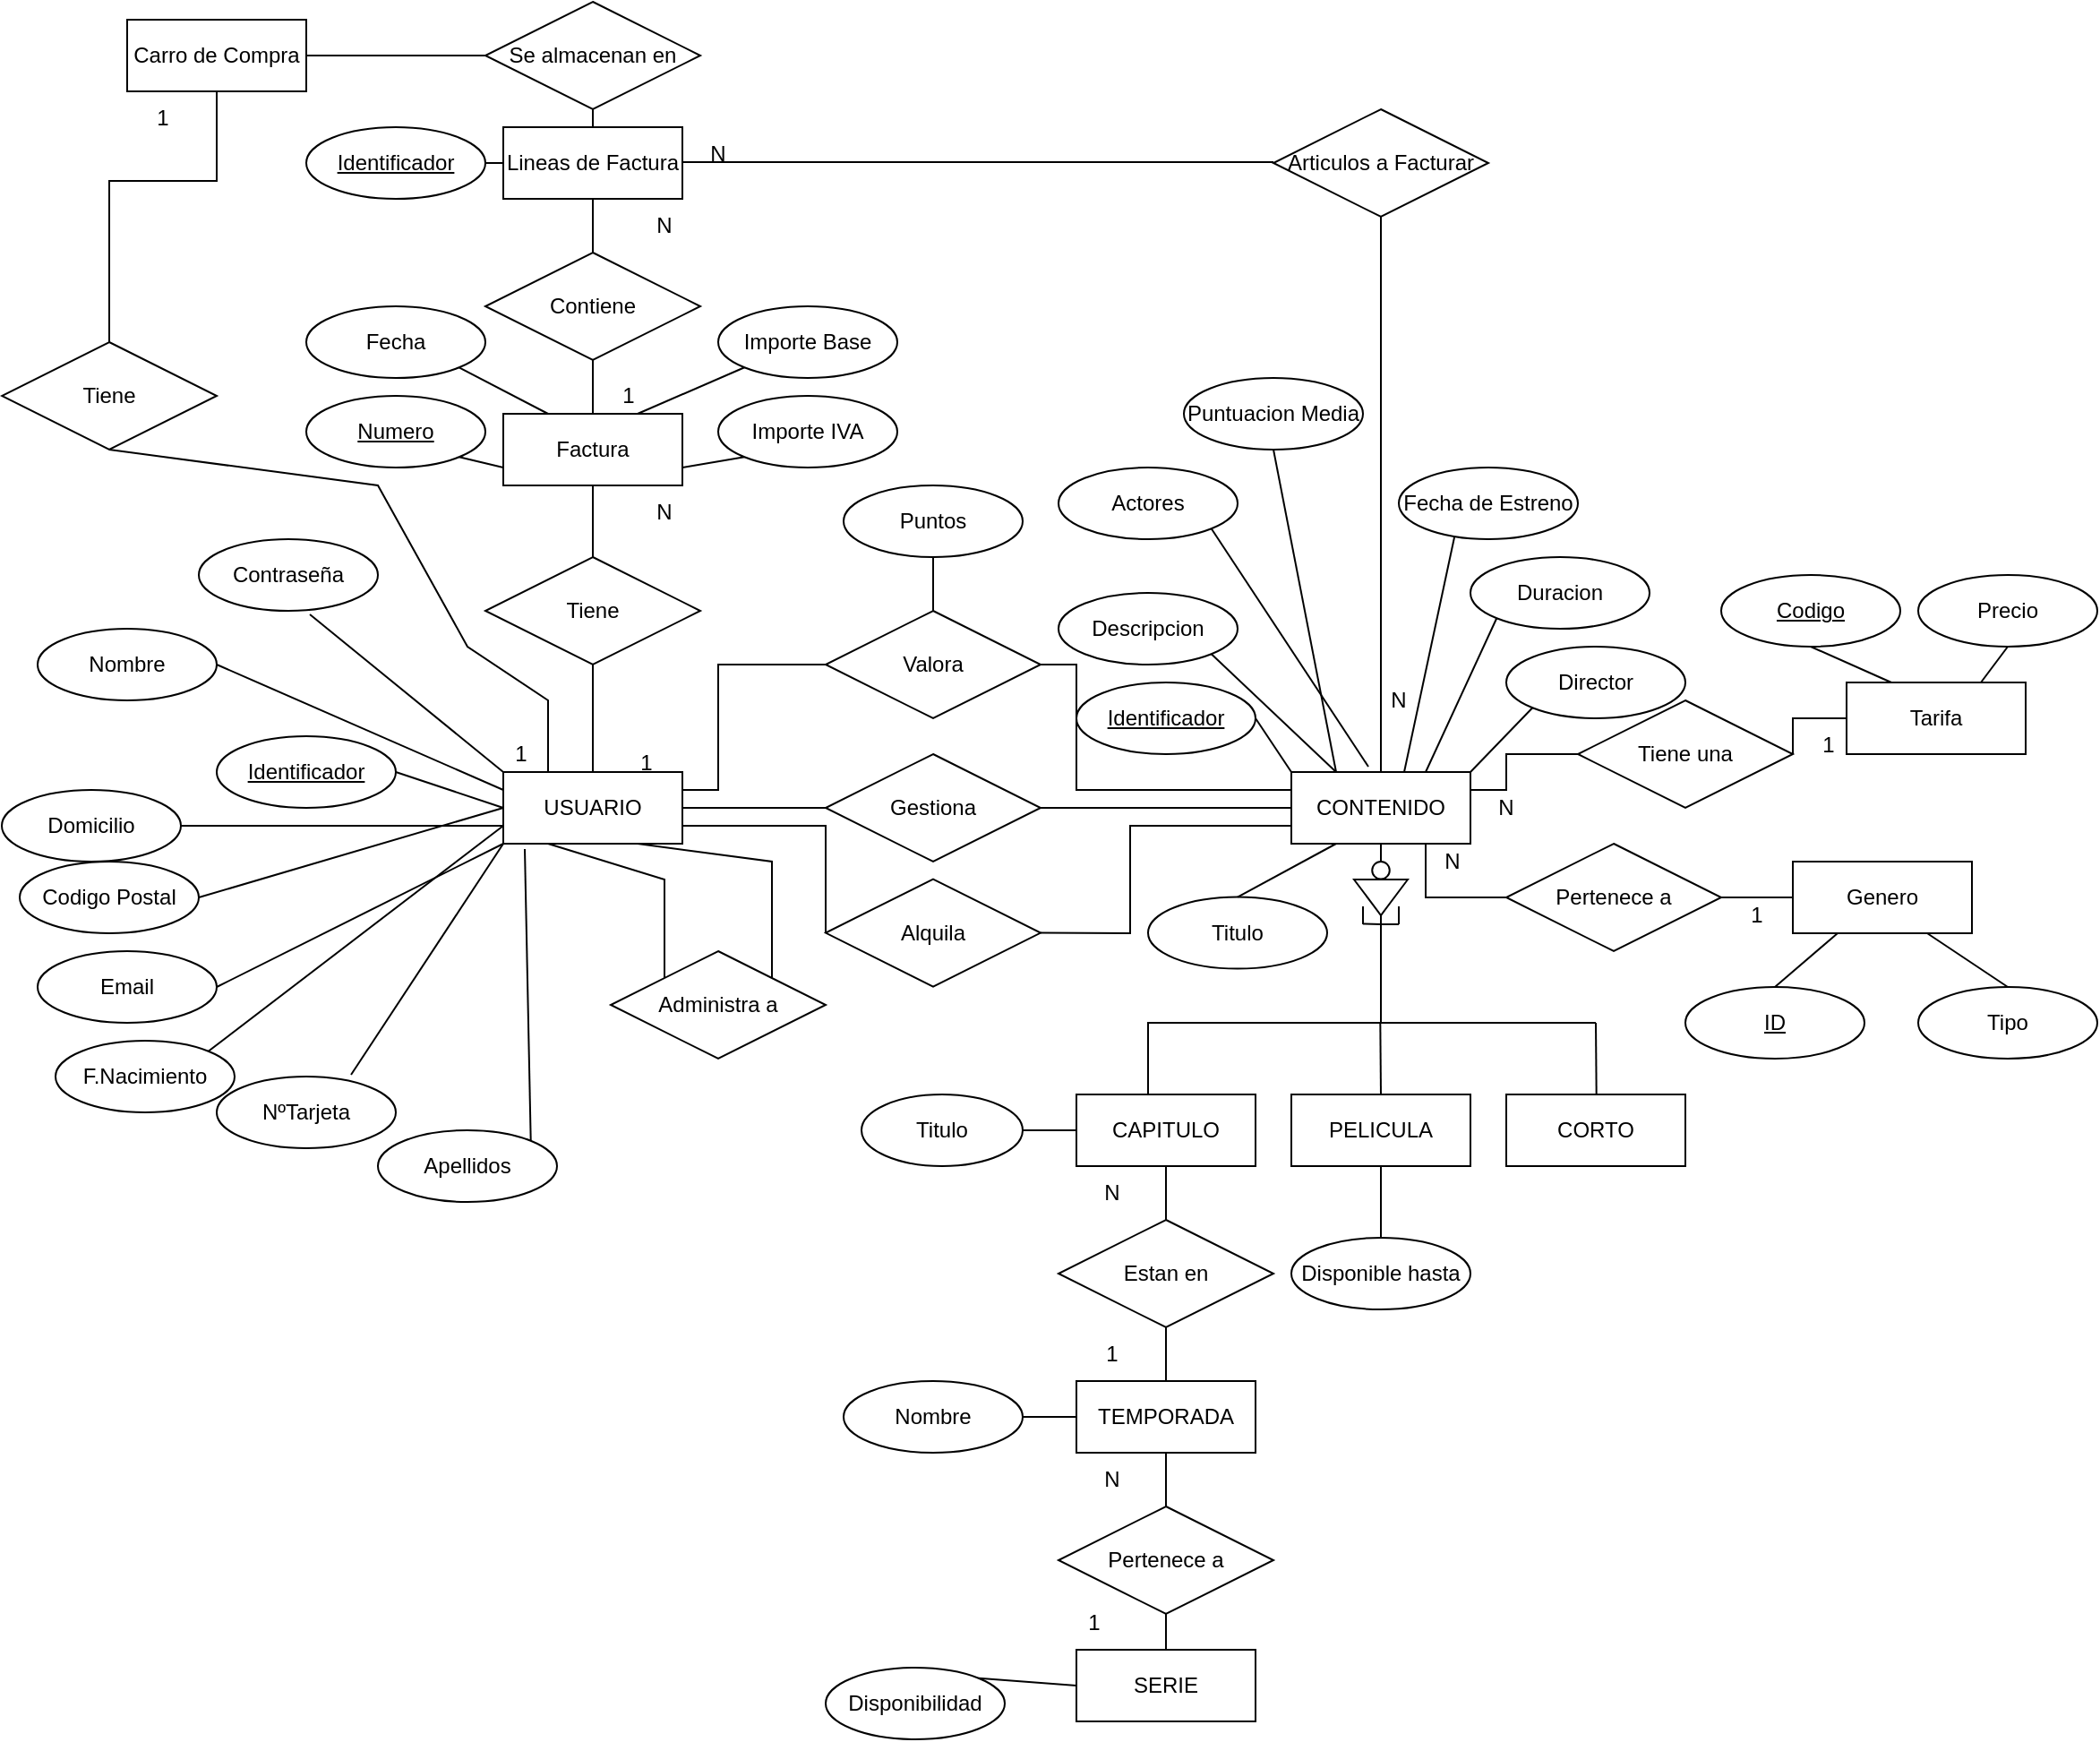 <mxfile version="24.4.0" type="github">
  <diagram name="Página-1" id="mkqZ174D0ROey95kUa9w">
    <mxGraphModel dx="1687" dy="920" grid="1" gridSize="10" guides="1" tooltips="1" connect="1" arrows="1" fold="1" page="1" pageScale="1" pageWidth="1200" pageHeight="1600" math="0" shadow="0">
      <root>
        <mxCell id="0" />
        <mxCell id="1" parent="0" />
        <mxCell id="RJ1rTUiSph7neFS-0lsj-8" value="USUARIO" style="whiteSpace=wrap;html=1;align=center;" parent="1" vertex="1">
          <mxGeometry x="300" y="500" width="100" height="40" as="geometry" />
        </mxCell>
        <mxCell id="RJ1rTUiSph7neFS-0lsj-14" value="" style="endArrow=none;html=1;rounded=0;exitX=1;exitY=0.5;exitDx=0;exitDy=0;entryX=0;entryY=0.5;entryDx=0;entryDy=0;" parent="1" source="RJ1rTUiSph7neFS-0lsj-8" target="RJ1rTUiSph7neFS-0lsj-43" edge="1">
          <mxGeometry width="50" height="50" relative="1" as="geometry">
            <mxPoint x="400" y="605" as="sourcePoint" />
            <mxPoint x="480" y="530" as="targetPoint" />
          </mxGeometry>
        </mxCell>
        <mxCell id="RJ1rTUiSph7neFS-0lsj-20" value="Alquila" style="shape=rhombus;perimeter=rhombusPerimeter;whiteSpace=wrap;html=1;align=center;" parent="1" vertex="1">
          <mxGeometry x="480" y="559.76" width="120" height="60" as="geometry" />
        </mxCell>
        <mxCell id="RJ1rTUiSph7neFS-0lsj-21" value="Valora" style="shape=rhombus;perimeter=rhombusPerimeter;whiteSpace=wrap;html=1;align=center;" parent="1" vertex="1">
          <mxGeometry x="480" y="410" width="120" height="60" as="geometry" />
        </mxCell>
        <mxCell id="RJ1rTUiSph7neFS-0lsj-22" value="CONTENIDO" style="whiteSpace=wrap;html=1;align=center;" parent="1" vertex="1">
          <mxGeometry x="740" y="500" width="100" height="40" as="geometry" />
        </mxCell>
        <mxCell id="RJ1rTUiSph7neFS-0lsj-23" value="" style="triangle;whiteSpace=wrap;html=1;rotation=90;" parent="1" vertex="1">
          <mxGeometry x="780" y="555" width="20" height="30" as="geometry" />
        </mxCell>
        <mxCell id="RJ1rTUiSph7neFS-0lsj-24" value="" style="ellipse;whiteSpace=wrap;html=1;aspect=fixed;" parent="1" vertex="1">
          <mxGeometry x="785.12" y="550" width="9.76" height="9.76" as="geometry" />
        </mxCell>
        <mxCell id="RJ1rTUiSph7neFS-0lsj-25" value="" style="endArrow=none;html=1;rounded=0;" parent="1" edge="1">
          <mxGeometry width="50" height="50" relative="1" as="geometry">
            <mxPoint x="800" y="585" as="sourcePoint" />
            <mxPoint x="800" y="575" as="targetPoint" />
          </mxGeometry>
        </mxCell>
        <mxCell id="RJ1rTUiSph7neFS-0lsj-26" value="" style="endArrow=none;html=1;rounded=0;" parent="1" edge="1">
          <mxGeometry width="50" height="50" relative="1" as="geometry">
            <mxPoint x="780" y="584.76" as="sourcePoint" />
            <mxPoint x="800" y="584.76" as="targetPoint" />
            <Array as="points">
              <mxPoint x="790" y="585" />
              <mxPoint x="800" y="585" />
            </Array>
          </mxGeometry>
        </mxCell>
        <mxCell id="RJ1rTUiSph7neFS-0lsj-27" value="" style="endArrow=none;html=1;rounded=0;" parent="1" edge="1">
          <mxGeometry width="50" height="50" relative="1" as="geometry">
            <mxPoint x="780" y="575" as="sourcePoint" />
            <mxPoint x="780" y="585" as="targetPoint" />
            <Array as="points">
              <mxPoint x="780" y="585" />
            </Array>
          </mxGeometry>
        </mxCell>
        <mxCell id="RJ1rTUiSph7neFS-0lsj-29" value="" style="endArrow=none;html=1;rounded=0;exitX=0.5;exitY=1;exitDx=0;exitDy=0;" parent="1" source="RJ1rTUiSph7neFS-0lsj-22" edge="1">
          <mxGeometry relative="1" as="geometry">
            <mxPoint x="789.66" y="540" as="sourcePoint" />
            <mxPoint x="790" y="550" as="targetPoint" />
          </mxGeometry>
        </mxCell>
        <mxCell id="RJ1rTUiSph7neFS-0lsj-30" value="" style="endArrow=none;html=1;rounded=0;exitX=1;exitY=0.5;exitDx=0;exitDy=0;" parent="1" source="RJ1rTUiSph7neFS-0lsj-23" edge="1">
          <mxGeometry relative="1" as="geometry">
            <mxPoint x="810" y="630" as="sourcePoint" />
            <mxPoint x="790" y="640" as="targetPoint" />
          </mxGeometry>
        </mxCell>
        <mxCell id="RJ1rTUiSph7neFS-0lsj-33" value="" style="endArrow=none;html=1;rounded=0;" parent="1" edge="1">
          <mxGeometry relative="1" as="geometry">
            <mxPoint x="789.66" y="640" as="sourcePoint" />
            <mxPoint x="790" y="680" as="targetPoint" />
          </mxGeometry>
        </mxCell>
        <mxCell id="RJ1rTUiSph7neFS-0lsj-34" value="" style="endArrow=none;html=1;rounded=0;" parent="1" edge="1">
          <mxGeometry relative="1" as="geometry">
            <mxPoint x="910" y="640" as="sourcePoint" />
            <mxPoint x="910.34" y="680" as="targetPoint" />
          </mxGeometry>
        </mxCell>
        <mxCell id="RJ1rTUiSph7neFS-0lsj-35" value="SERIE" style="whiteSpace=wrap;html=1;align=center;" parent="1" vertex="1">
          <mxGeometry x="620" y="990" width="100" height="40" as="geometry" />
        </mxCell>
        <mxCell id="RJ1rTUiSph7neFS-0lsj-36" value="PELICULA" style="whiteSpace=wrap;html=1;align=center;" parent="1" vertex="1">
          <mxGeometry x="740" y="680" width="100" height="40" as="geometry" />
        </mxCell>
        <mxCell id="RJ1rTUiSph7neFS-0lsj-37" value="CORTO" style="whiteSpace=wrap;html=1;align=center;" parent="1" vertex="1">
          <mxGeometry x="860" y="680" width="100" height="40" as="geometry" />
        </mxCell>
        <mxCell id="RJ1rTUiSph7neFS-0lsj-38" value="Estan en" style="shape=rhombus;perimeter=rhombusPerimeter;whiteSpace=wrap;html=1;align=center;" parent="1" vertex="1">
          <mxGeometry x="610" y="750" width="120" height="60" as="geometry" />
        </mxCell>
        <mxCell id="RJ1rTUiSph7neFS-0lsj-39" value="TEMPORADA" style="whiteSpace=wrap;html=1;align=center;" parent="1" vertex="1">
          <mxGeometry x="620" y="840" width="100" height="40" as="geometry" />
        </mxCell>
        <mxCell id="RJ1rTUiSph7neFS-0lsj-40" value="Pertenece a" style="shape=rhombus;perimeter=rhombusPerimeter;whiteSpace=wrap;html=1;align=center;" parent="1" vertex="1">
          <mxGeometry x="610" y="910" width="120" height="60" as="geometry" />
        </mxCell>
        <mxCell id="RJ1rTUiSph7neFS-0lsj-41" value="CAPITULO" style="whiteSpace=wrap;html=1;align=center;" parent="1" vertex="1">
          <mxGeometry x="620" y="680" width="100" height="40" as="geometry" />
        </mxCell>
        <mxCell id="RJ1rTUiSph7neFS-0lsj-43" value="Gestiona" style="shape=rhombus;perimeter=rhombusPerimeter;whiteSpace=wrap;html=1;align=center;" parent="1" vertex="1">
          <mxGeometry x="480" y="490" width="120" height="60" as="geometry" />
        </mxCell>
        <mxCell id="RJ1rTUiSph7neFS-0lsj-44" value="" style="endArrow=none;html=1;rounded=0;entryX=0;entryY=0.5;entryDx=0;entryDy=0;exitX=1;exitY=0.75;exitDx=0;exitDy=0;" parent="1" target="RJ1rTUiSph7neFS-0lsj-20" edge="1" source="RJ1rTUiSph7neFS-0lsj-8">
          <mxGeometry relative="1" as="geometry">
            <mxPoint x="620" y="450" as="sourcePoint" />
            <mxPoint x="780" y="450" as="targetPoint" />
            <Array as="points">
              <mxPoint x="420" y="530" />
              <mxPoint x="480" y="530" />
            </Array>
          </mxGeometry>
        </mxCell>
        <mxCell id="RJ1rTUiSph7neFS-0lsj-50" value="" style="endArrow=none;html=1;rounded=0;exitX=1;exitY=0.25;exitDx=0;exitDy=0;entryX=0;entryY=0.5;entryDx=0;entryDy=0;" parent="1" source="RJ1rTUiSph7neFS-0lsj-8" edge="1" target="RJ1rTUiSph7neFS-0lsj-21">
          <mxGeometry relative="1" as="geometry">
            <mxPoint x="450" y="492.5" as="sourcePoint" />
            <mxPoint x="450" y="332.5" as="targetPoint" />
            <Array as="points">
              <mxPoint x="420" y="510" />
              <mxPoint x="420" y="440" />
            </Array>
          </mxGeometry>
        </mxCell>
        <mxCell id="RJ1rTUiSph7neFS-0lsj-66" value="Tiene una" style="shape=rhombus;perimeter=rhombusPerimeter;whiteSpace=wrap;html=1;align=center;" parent="1" vertex="1">
          <mxGeometry x="900" y="460" width="120" height="60" as="geometry" />
        </mxCell>
        <mxCell id="RJ1rTUiSph7neFS-0lsj-67" value="Pertenece a " style="shape=rhombus;perimeter=rhombusPerimeter;whiteSpace=wrap;html=1;align=center;" parent="1" vertex="1">
          <mxGeometry x="860" y="540" width="120" height="60" as="geometry" />
        </mxCell>
        <mxCell id="RJ1rTUiSph7neFS-0lsj-68" value="Tarifa" style="whiteSpace=wrap;html=1;align=center;" parent="1" vertex="1">
          <mxGeometry x="1050" y="450" width="100" height="40" as="geometry" />
        </mxCell>
        <mxCell id="RJ1rTUiSph7neFS-0lsj-69" value="Genero" style="whiteSpace=wrap;html=1;align=center;" parent="1" vertex="1">
          <mxGeometry x="1020" y="550" width="100" height="40" as="geometry" />
        </mxCell>
        <mxCell id="RJ1rTUiSph7neFS-0lsj-72" value="" style="endArrow=none;html=1;rounded=0;exitX=0.75;exitY=1;exitDx=0;exitDy=0;" parent="1" source="RJ1rTUiSph7neFS-0lsj-22" edge="1">
          <mxGeometry relative="1" as="geometry">
            <mxPoint x="700" y="570" as="sourcePoint" />
            <mxPoint x="860" y="570" as="targetPoint" />
            <Array as="points">
              <mxPoint x="815" y="570" />
            </Array>
          </mxGeometry>
        </mxCell>
        <mxCell id="RJ1rTUiSph7neFS-0lsj-74" value="" style="endArrow=none;html=1;rounded=0;exitX=1;exitY=0.25;exitDx=0;exitDy=0;entryX=0;entryY=0.5;entryDx=0;entryDy=0;" parent="1" source="RJ1rTUiSph7neFS-0lsj-22" edge="1" target="RJ1rTUiSph7neFS-0lsj-66">
          <mxGeometry relative="1" as="geometry">
            <mxPoint x="700" y="470" as="sourcePoint" />
            <mxPoint x="860" y="470" as="targetPoint" />
            <Array as="points">
              <mxPoint x="860" y="510" />
              <mxPoint x="860" y="490" />
            </Array>
          </mxGeometry>
        </mxCell>
        <mxCell id="RJ1rTUiSph7neFS-0lsj-75" value="" style="endArrow=none;html=1;rounded=0;entryX=0;entryY=0.5;entryDx=0;entryDy=0;exitX=1;exitY=0.5;exitDx=0;exitDy=0;" parent="1" edge="1" target="RJ1rTUiSph7neFS-0lsj-68" source="RJ1rTUiSph7neFS-0lsj-66">
          <mxGeometry relative="1" as="geometry">
            <mxPoint x="980" y="470" as="sourcePoint" />
            <mxPoint x="1020" y="470" as="targetPoint" />
            <Array as="points">
              <mxPoint x="1020" y="470" />
            </Array>
          </mxGeometry>
        </mxCell>
        <mxCell id="RJ1rTUiSph7neFS-0lsj-76" value="" style="endArrow=none;html=1;rounded=0;" parent="1" edge="1">
          <mxGeometry relative="1" as="geometry">
            <mxPoint x="980" y="570" as="sourcePoint" />
            <mxPoint x="1020" y="570" as="targetPoint" />
          </mxGeometry>
        </mxCell>
        <mxCell id="RJ1rTUiSph7neFS-0lsj-77" value="Tiene" style="shape=rhombus;perimeter=rhombusPerimeter;whiteSpace=wrap;html=1;align=center;" parent="1" vertex="1">
          <mxGeometry x="290" y="380" width="120" height="60" as="geometry" />
        </mxCell>
        <mxCell id="RJ1rTUiSph7neFS-0lsj-78" value="Carro de Compra" style="whiteSpace=wrap;html=1;align=center;" parent="1" vertex="1">
          <mxGeometry x="90" y="80" width="100" height="40" as="geometry" />
        </mxCell>
        <mxCell id="Cc-G76g3C1j7heIn7z3_-1" value="" style="endArrow=none;html=1;rounded=0;entryX=0;entryY=0.75;entryDx=0;entryDy=0;exitX=1;exitY=0.5;exitDx=0;exitDy=0;" edge="1" parent="1" source="RJ1rTUiSph7neFS-0lsj-20" target="RJ1rTUiSph7neFS-0lsj-22">
          <mxGeometry width="50" height="50" relative="1" as="geometry">
            <mxPoint x="670" y="570" as="sourcePoint" />
            <mxPoint x="720" y="520" as="targetPoint" />
            <Array as="points">
              <mxPoint x="650" y="590" />
              <mxPoint x="650" y="530" />
              <mxPoint x="710" y="530" />
            </Array>
          </mxGeometry>
        </mxCell>
        <mxCell id="Cc-G76g3C1j7heIn7z3_-2" value="" style="endArrow=none;html=1;rounded=0;exitX=1;exitY=0.5;exitDx=0;exitDy=0;entryX=0;entryY=0.5;entryDx=0;entryDy=0;" edge="1" parent="1" source="RJ1rTUiSph7neFS-0lsj-43" target="RJ1rTUiSph7neFS-0lsj-22">
          <mxGeometry width="50" height="50" relative="1" as="geometry">
            <mxPoint x="640" y="550" as="sourcePoint" />
            <mxPoint x="690" y="500" as="targetPoint" />
          </mxGeometry>
        </mxCell>
        <mxCell id="Cc-G76g3C1j7heIn7z3_-3" value="" style="endArrow=none;html=1;rounded=0;exitX=1;exitY=0.5;exitDx=0;exitDy=0;entryX=0;entryY=0.25;entryDx=0;entryDy=0;" edge="1" parent="1" source="RJ1rTUiSph7neFS-0lsj-21" target="RJ1rTUiSph7neFS-0lsj-22">
          <mxGeometry width="50" height="50" relative="1" as="geometry">
            <mxPoint x="690" y="470" as="sourcePoint" />
            <mxPoint x="740" y="420" as="targetPoint" />
            <Array as="points">
              <mxPoint x="620" y="440" />
              <mxPoint x="620" y="510" />
              <mxPoint x="710" y="510" />
            </Array>
          </mxGeometry>
        </mxCell>
        <mxCell id="Cc-G76g3C1j7heIn7z3_-8" value="" style="endArrow=none;html=1;rounded=0;entryX=0.5;entryY=1;entryDx=0;entryDy=0;exitX=0.5;exitY=0;exitDx=0;exitDy=0;" edge="1" parent="1" source="RJ1rTUiSph7neFS-0lsj-8" target="RJ1rTUiSph7neFS-0lsj-77">
          <mxGeometry width="50" height="50" relative="1" as="geometry">
            <mxPoint x="200" y="520" as="sourcePoint" />
            <mxPoint x="250" y="470" as="targetPoint" />
          </mxGeometry>
        </mxCell>
        <mxCell id="Cc-G76g3C1j7heIn7z3_-9" value="Administra a" style="shape=rhombus;perimeter=rhombusPerimeter;whiteSpace=wrap;html=1;align=center;" vertex="1" parent="1">
          <mxGeometry x="360" y="600" width="120" height="60" as="geometry" />
        </mxCell>
        <mxCell id="Cc-G76g3C1j7heIn7z3_-12" value="Puntos" style="ellipse;whiteSpace=wrap;html=1;align=center;" vertex="1" parent="1">
          <mxGeometry x="490" y="340" width="100" height="40" as="geometry" />
        </mxCell>
        <mxCell id="Cc-G76g3C1j7heIn7z3_-13" value="" style="endArrow=none;html=1;rounded=0;exitX=0.5;exitY=0;exitDx=0;exitDy=0;entryX=0.5;entryY=1;entryDx=0;entryDy=0;" edge="1" parent="1" source="RJ1rTUiSph7neFS-0lsj-21" target="Cc-G76g3C1j7heIn7z3_-12">
          <mxGeometry relative="1" as="geometry">
            <mxPoint x="640" y="370" as="sourcePoint" />
            <mxPoint x="800" y="370" as="targetPoint" />
          </mxGeometry>
        </mxCell>
        <mxCell id="Cc-G76g3C1j7heIn7z3_-14" value="Se almacenan en" style="shape=rhombus;perimeter=rhombusPerimeter;whiteSpace=wrap;html=1;align=center;" vertex="1" parent="1">
          <mxGeometry x="290" y="70" width="120" height="60" as="geometry" />
        </mxCell>
        <mxCell id="Cc-G76g3C1j7heIn7z3_-15" value="Lineas de Factura" style="whiteSpace=wrap;html=1;align=center;" vertex="1" parent="1">
          <mxGeometry x="300" y="140" width="100" height="40" as="geometry" />
        </mxCell>
        <mxCell id="Cc-G76g3C1j7heIn7z3_-16" value="Contiene" style="shape=rhombus;perimeter=rhombusPerimeter;whiteSpace=wrap;html=1;align=center;" vertex="1" parent="1">
          <mxGeometry x="290" y="210" width="120" height="60" as="geometry" />
        </mxCell>
        <mxCell id="Cc-G76g3C1j7heIn7z3_-17" value="Factura" style="whiteSpace=wrap;html=1;align=center;" vertex="1" parent="1">
          <mxGeometry x="300" y="300" width="100" height="40" as="geometry" />
        </mxCell>
        <mxCell id="Cc-G76g3C1j7heIn7z3_-22" value="" style="endArrow=none;html=1;rounded=0;entryX=0.5;entryY=0;entryDx=0;entryDy=0;exitX=0.5;exitY=1;exitDx=0;exitDy=0;" edge="1" parent="1" source="Cc-G76g3C1j7heIn7z3_-17" target="RJ1rTUiSph7neFS-0lsj-77">
          <mxGeometry relative="1" as="geometry">
            <mxPoint x="200" y="180" as="sourcePoint" />
            <mxPoint x="360" y="180" as="targetPoint" />
          </mxGeometry>
        </mxCell>
        <mxCell id="Cc-G76g3C1j7heIn7z3_-23" value="" style="endArrow=none;html=1;rounded=0;entryX=0.5;entryY=0;entryDx=0;entryDy=0;exitX=0.5;exitY=1;exitDx=0;exitDy=0;" edge="1" parent="1" source="Cc-G76g3C1j7heIn7z3_-16" target="Cc-G76g3C1j7heIn7z3_-17">
          <mxGeometry relative="1" as="geometry">
            <mxPoint x="270" y="200" as="sourcePoint" />
            <mxPoint x="300" y="230" as="targetPoint" />
          </mxGeometry>
        </mxCell>
        <mxCell id="Cc-G76g3C1j7heIn7z3_-24" value="" style="endArrow=none;html=1;rounded=0;exitX=0.5;exitY=1;exitDx=0;exitDy=0;entryX=0.5;entryY=0;entryDx=0;entryDy=0;" edge="1" parent="1" source="Cc-G76g3C1j7heIn7z3_-15" target="Cc-G76g3C1j7heIn7z3_-16">
          <mxGeometry relative="1" as="geometry">
            <mxPoint x="200" y="220" as="sourcePoint" />
            <mxPoint x="360" y="220" as="targetPoint" />
          </mxGeometry>
        </mxCell>
        <mxCell id="Cc-G76g3C1j7heIn7z3_-25" value="" style="endArrow=none;html=1;rounded=0;exitX=0.5;exitY=1;exitDx=0;exitDy=0;entryX=0.5;entryY=0;entryDx=0;entryDy=0;" edge="1" parent="1" source="Cc-G76g3C1j7heIn7z3_-14" target="Cc-G76g3C1j7heIn7z3_-15">
          <mxGeometry relative="1" as="geometry">
            <mxPoint x="230" y="210" as="sourcePoint" />
            <mxPoint x="390" y="210" as="targetPoint" />
          </mxGeometry>
        </mxCell>
        <mxCell id="Cc-G76g3C1j7heIn7z3_-26" value="" style="endArrow=none;html=1;rounded=0;exitX=1;exitY=0.5;exitDx=0;exitDy=0;entryX=0;entryY=0.5;entryDx=0;entryDy=0;" edge="1" parent="1" source="RJ1rTUiSph7neFS-0lsj-78" target="Cc-G76g3C1j7heIn7z3_-14">
          <mxGeometry relative="1" as="geometry">
            <mxPoint x="280" y="130" as="sourcePoint" />
            <mxPoint x="440" y="130" as="targetPoint" />
          </mxGeometry>
        </mxCell>
        <mxCell id="Cc-G76g3C1j7heIn7z3_-27" value="Articulos a Facturar" style="shape=rhombus;perimeter=rhombusPerimeter;whiteSpace=wrap;html=1;align=center;" vertex="1" parent="1">
          <mxGeometry x="730" y="130" width="120" height="60" as="geometry" />
        </mxCell>
        <mxCell id="Cc-G76g3C1j7heIn7z3_-28" value="" style="endArrow=none;html=1;rounded=0;exitX=1;exitY=0.5;exitDx=0;exitDy=0;entryX=0;entryY=0.5;entryDx=0;entryDy=0;" edge="1" parent="1">
          <mxGeometry relative="1" as="geometry">
            <mxPoint x="400" y="159.5" as="sourcePoint" />
            <mxPoint x="730" y="159.5" as="targetPoint" />
          </mxGeometry>
        </mxCell>
        <mxCell id="Cc-G76g3C1j7heIn7z3_-29" value="" style="endArrow=none;html=1;rounded=0;exitX=0.5;exitY=1;exitDx=0;exitDy=0;entryX=0.5;entryY=0;entryDx=0;entryDy=0;" edge="1" parent="1" source="Cc-G76g3C1j7heIn7z3_-27" target="RJ1rTUiSph7neFS-0lsj-22">
          <mxGeometry relative="1" as="geometry">
            <mxPoint x="920" y="350" as="sourcePoint" />
            <mxPoint x="1080" y="350" as="targetPoint" />
          </mxGeometry>
        </mxCell>
        <mxCell id="Cc-G76g3C1j7heIn7z3_-30" value="" style="endArrow=none;html=1;rounded=0;entryX=0.25;entryY=0;entryDx=0;entryDy=0;exitX=0.5;exitY=1;exitDx=0;exitDy=0;" edge="1" parent="1" source="Cc-G76g3C1j7heIn7z3_-31" target="RJ1rTUiSph7neFS-0lsj-8">
          <mxGeometry relative="1" as="geometry">
            <mxPoint x="160" y="400" as="sourcePoint" />
            <mxPoint x="310" y="460" as="targetPoint" />
            <Array as="points">
              <mxPoint x="230" y="340" />
              <mxPoint x="280" y="430" />
              <mxPoint x="325" y="460" />
            </Array>
          </mxGeometry>
        </mxCell>
        <mxCell id="Cc-G76g3C1j7heIn7z3_-31" value="Tiene" style="shape=rhombus;perimeter=rhombusPerimeter;whiteSpace=wrap;html=1;align=center;" vertex="1" parent="1">
          <mxGeometry x="20" y="260" width="120" height="60" as="geometry" />
        </mxCell>
        <mxCell id="Cc-G76g3C1j7heIn7z3_-32" value="" style="endArrow=none;html=1;rounded=0;exitX=0.5;exitY=0;exitDx=0;exitDy=0;entryX=0.5;entryY=1;entryDx=0;entryDy=0;" edge="1" parent="1" source="Cc-G76g3C1j7heIn7z3_-31" target="RJ1rTUiSph7neFS-0lsj-78">
          <mxGeometry relative="1" as="geometry">
            <mxPoint x="100" y="160" as="sourcePoint" />
            <mxPoint x="260" y="160" as="targetPoint" />
            <Array as="points">
              <mxPoint x="80" y="170" />
              <mxPoint x="140" y="170" />
            </Array>
          </mxGeometry>
        </mxCell>
        <mxCell id="Cc-G76g3C1j7heIn7z3_-33" value="Domicilio" style="ellipse;whiteSpace=wrap;html=1;align=center;" vertex="1" parent="1">
          <mxGeometry x="20" y="510" width="100" height="40" as="geometry" />
        </mxCell>
        <mxCell id="Cc-G76g3C1j7heIn7z3_-34" value="Codigo Postal" style="ellipse;whiteSpace=wrap;html=1;align=center;" vertex="1" parent="1">
          <mxGeometry x="30" y="550" width="100" height="40" as="geometry" />
        </mxCell>
        <mxCell id="Cc-G76g3C1j7heIn7z3_-35" value="Contraseña" style="ellipse;whiteSpace=wrap;html=1;align=center;" vertex="1" parent="1">
          <mxGeometry x="130" y="370" width="100" height="40" as="geometry" />
        </mxCell>
        <mxCell id="Cc-G76g3C1j7heIn7z3_-36" value="Nombre" style="ellipse;whiteSpace=wrap;html=1;align=center;" vertex="1" parent="1">
          <mxGeometry x="40" y="420" width="100" height="40" as="geometry" />
        </mxCell>
        <mxCell id="Cc-G76g3C1j7heIn7z3_-37" value="Email" style="ellipse;whiteSpace=wrap;html=1;align=center;" vertex="1" parent="1">
          <mxGeometry x="40" y="600" width="100" height="40" as="geometry" />
        </mxCell>
        <mxCell id="Cc-G76g3C1j7heIn7z3_-38" value="F.Nacimiento" style="ellipse;whiteSpace=wrap;html=1;align=center;" vertex="1" parent="1">
          <mxGeometry x="50" y="650" width="100" height="40" as="geometry" />
        </mxCell>
        <mxCell id="Cc-G76g3C1j7heIn7z3_-39" value="NºTarjeta" style="ellipse;whiteSpace=wrap;html=1;align=center;" vertex="1" parent="1">
          <mxGeometry x="140" y="670" width="100" height="40" as="geometry" />
        </mxCell>
        <mxCell id="Cc-G76g3C1j7heIn7z3_-40" value="Apellidos" style="ellipse;whiteSpace=wrap;html=1;align=center;" vertex="1" parent="1">
          <mxGeometry x="230" y="700" width="100" height="40" as="geometry" />
        </mxCell>
        <mxCell id="Cc-G76g3C1j7heIn7z3_-42" value="" style="endArrow=none;html=1;rounded=0;exitX=0;exitY=0;exitDx=0;exitDy=0;entryX=0.25;entryY=1;entryDx=0;entryDy=0;" edge="1" parent="1" source="Cc-G76g3C1j7heIn7z3_-9" target="RJ1rTUiSph7neFS-0lsj-8">
          <mxGeometry relative="1" as="geometry">
            <mxPoint x="330" y="760" as="sourcePoint" />
            <mxPoint x="490" y="760" as="targetPoint" />
            <Array as="points">
              <mxPoint x="390" y="560" />
            </Array>
          </mxGeometry>
        </mxCell>
        <mxCell id="Cc-G76g3C1j7heIn7z3_-43" value="" style="endArrow=none;html=1;rounded=0;exitX=1;exitY=0;exitDx=0;exitDy=0;" edge="1" parent="1" source="Cc-G76g3C1j7heIn7z3_-9">
          <mxGeometry relative="1" as="geometry">
            <mxPoint x="390" y="760" as="sourcePoint" />
            <mxPoint x="375" y="540" as="targetPoint" />
            <Array as="points">
              <mxPoint x="450" y="570" />
              <mxPoint x="450" y="550" />
            </Array>
          </mxGeometry>
        </mxCell>
        <mxCell id="Cc-G76g3C1j7heIn7z3_-44" value="" style="endArrow=none;html=1;rounded=0;exitX=0.62;exitY=1.05;exitDx=0;exitDy=0;exitPerimeter=0;entryX=0;entryY=0;entryDx=0;entryDy=0;" edge="1" parent="1" source="Cc-G76g3C1j7heIn7z3_-35" target="RJ1rTUiSph7neFS-0lsj-8">
          <mxGeometry relative="1" as="geometry">
            <mxPoint x="160" y="450" as="sourcePoint" />
            <mxPoint x="320" y="450" as="targetPoint" />
          </mxGeometry>
        </mxCell>
        <mxCell id="Cc-G76g3C1j7heIn7z3_-45" value="" style="endArrow=none;html=1;rounded=0;entryX=0;entryY=0.5;entryDx=0;entryDy=0;exitX=1;exitY=0.5;exitDx=0;exitDy=0;" edge="1" parent="1" target="RJ1rTUiSph7neFS-0lsj-8">
          <mxGeometry relative="1" as="geometry">
            <mxPoint x="240" y="500" as="sourcePoint" />
            <mxPoint x="300" y="589" as="targetPoint" />
          </mxGeometry>
        </mxCell>
        <mxCell id="Cc-G76g3C1j7heIn7z3_-46" value="" style="endArrow=none;html=1;rounded=0;entryX=0;entryY=1;entryDx=0;entryDy=0;exitX=0.75;exitY=-0.025;exitDx=0;exitDy=0;exitPerimeter=0;" edge="1" parent="1" source="Cc-G76g3C1j7heIn7z3_-39" target="RJ1rTUiSph7neFS-0lsj-8">
          <mxGeometry relative="1" as="geometry">
            <mxPoint x="90" y="810" as="sourcePoint" />
            <mxPoint x="250" y="810" as="targetPoint" />
          </mxGeometry>
        </mxCell>
        <mxCell id="Cc-G76g3C1j7heIn7z3_-47" value="" style="endArrow=none;html=1;rounded=0;entryX=1;entryY=0;entryDx=0;entryDy=0;exitX=0.12;exitY=1.075;exitDx=0;exitDy=0;exitPerimeter=0;" edge="1" parent="1" source="RJ1rTUiSph7neFS-0lsj-8" target="Cc-G76g3C1j7heIn7z3_-40">
          <mxGeometry relative="1" as="geometry">
            <mxPoint x="120" y="820" as="sourcePoint" />
            <mxPoint x="280" y="820" as="targetPoint" />
          </mxGeometry>
        </mxCell>
        <mxCell id="Cc-G76g3C1j7heIn7z3_-48" value="" style="endArrow=none;html=1;rounded=0;entryX=1;entryY=0;entryDx=0;entryDy=0;exitX=0;exitY=0.75;exitDx=0;exitDy=0;" edge="1" parent="1" source="RJ1rTUiSph7neFS-0lsj-8" target="Cc-G76g3C1j7heIn7z3_-38">
          <mxGeometry relative="1" as="geometry">
            <mxPoint x="90" y="740" as="sourcePoint" />
            <mxPoint x="250" y="740" as="targetPoint" />
          </mxGeometry>
        </mxCell>
        <mxCell id="Cc-G76g3C1j7heIn7z3_-49" value="" style="endArrow=none;html=1;rounded=0;exitX=1;exitY=0.5;exitDx=0;exitDy=0;entryX=0;entryY=1;entryDx=0;entryDy=0;" edge="1" parent="1" source="Cc-G76g3C1j7heIn7z3_-37" target="RJ1rTUiSph7neFS-0lsj-8">
          <mxGeometry relative="1" as="geometry">
            <mxPoint x="60" y="740" as="sourcePoint" />
            <mxPoint x="220" y="740" as="targetPoint" />
          </mxGeometry>
        </mxCell>
        <mxCell id="Cc-G76g3C1j7heIn7z3_-50" value="" style="endArrow=none;html=1;rounded=0;exitX=1;exitY=0.5;exitDx=0;exitDy=0;entryX=0;entryY=0.5;entryDx=0;entryDy=0;" edge="1" parent="1" source="Cc-G76g3C1j7heIn7z3_-34" target="RJ1rTUiSph7neFS-0lsj-8">
          <mxGeometry relative="1" as="geometry">
            <mxPoint x="180" y="750" as="sourcePoint" />
            <mxPoint x="340" y="750" as="targetPoint" />
          </mxGeometry>
        </mxCell>
        <mxCell id="Cc-G76g3C1j7heIn7z3_-51" value="" style="endArrow=none;html=1;rounded=0;exitX=1;exitY=0.5;exitDx=0;exitDy=0;entryX=0;entryY=0.75;entryDx=0;entryDy=0;" edge="1" parent="1" source="Cc-G76g3C1j7heIn7z3_-33" target="RJ1rTUiSph7neFS-0lsj-8">
          <mxGeometry relative="1" as="geometry">
            <mxPoint x="80" y="800" as="sourcePoint" />
            <mxPoint x="240" y="800" as="targetPoint" />
          </mxGeometry>
        </mxCell>
        <mxCell id="Cc-G76g3C1j7heIn7z3_-52" value="" style="endArrow=none;html=1;rounded=0;exitX=1;exitY=0.5;exitDx=0;exitDy=0;entryX=0;entryY=0.25;entryDx=0;entryDy=0;" edge="1" parent="1" source="Cc-G76g3C1j7heIn7z3_-36" target="RJ1rTUiSph7neFS-0lsj-8">
          <mxGeometry relative="1" as="geometry">
            <mxPoint x="370" y="740" as="sourcePoint" />
            <mxPoint x="530" y="740" as="targetPoint" />
          </mxGeometry>
        </mxCell>
        <mxCell id="Cc-G76g3C1j7heIn7z3_-53" value="Identificador" style="ellipse;whiteSpace=wrap;html=1;align=center;fontStyle=4;" vertex="1" parent="1">
          <mxGeometry x="140" y="480" width="100" height="40" as="geometry" />
        </mxCell>
        <mxCell id="Cc-G76g3C1j7heIn7z3_-54" value="Director" style="ellipse;whiteSpace=wrap;html=1;align=center;" vertex="1" parent="1">
          <mxGeometry x="860" y="430" width="100" height="40" as="geometry" />
        </mxCell>
        <mxCell id="Cc-G76g3C1j7heIn7z3_-56" value="Identificador" style="ellipse;whiteSpace=wrap;html=1;align=center;fontStyle=4;" vertex="1" parent="1">
          <mxGeometry x="620" y="450" width="100" height="40" as="geometry" />
        </mxCell>
        <mxCell id="Cc-G76g3C1j7heIn7z3_-58" value="Precio" style="ellipse;whiteSpace=wrap;html=1;align=center;" vertex="1" parent="1">
          <mxGeometry x="1090" y="390" width="100" height="40" as="geometry" />
        </mxCell>
        <mxCell id="Cc-G76g3C1j7heIn7z3_-59" value="Codigo" style="ellipse;whiteSpace=wrap;html=1;align=center;fontStyle=4;" vertex="1" parent="1">
          <mxGeometry x="980" y="390" width="100" height="40" as="geometry" />
        </mxCell>
        <mxCell id="Cc-G76g3C1j7heIn7z3_-61" value="Tipo" style="ellipse;whiteSpace=wrap;html=1;align=center;" vertex="1" parent="1">
          <mxGeometry x="1090" y="620" width="100" height="40" as="geometry" />
        </mxCell>
        <mxCell id="Cc-G76g3C1j7heIn7z3_-62" value="" style="endArrow=none;html=1;rounded=0;exitX=0.5;exitY=1;exitDx=0;exitDy=0;entryX=0.25;entryY=0;entryDx=0;entryDy=0;" edge="1" parent="1" source="Cc-G76g3C1j7heIn7z3_-59" target="RJ1rTUiSph7neFS-0lsj-68">
          <mxGeometry relative="1" as="geometry">
            <mxPoint x="990" y="310" as="sourcePoint" />
            <mxPoint x="1150" y="310" as="targetPoint" />
          </mxGeometry>
        </mxCell>
        <mxCell id="Cc-G76g3C1j7heIn7z3_-63" value="" style="endArrow=none;html=1;rounded=0;exitX=0.5;exitY=1;exitDx=0;exitDy=0;entryX=0.75;entryY=0;entryDx=0;entryDy=0;" edge="1" parent="1" source="Cc-G76g3C1j7heIn7z3_-58" target="RJ1rTUiSph7neFS-0lsj-68">
          <mxGeometry relative="1" as="geometry">
            <mxPoint x="1020" y="310" as="sourcePoint" />
            <mxPoint x="1180" y="310" as="targetPoint" />
          </mxGeometry>
        </mxCell>
        <mxCell id="Cc-G76g3C1j7heIn7z3_-64" value="ID" style="ellipse;whiteSpace=wrap;html=1;align=center;fontStyle=4;" vertex="1" parent="1">
          <mxGeometry x="960" y="620" width="100" height="40" as="geometry" />
        </mxCell>
        <mxCell id="Cc-G76g3C1j7heIn7z3_-65" value="" style="endArrow=none;html=1;rounded=0;exitX=0.5;exitY=0;exitDx=0;exitDy=0;entryX=0.25;entryY=1;entryDx=0;entryDy=0;" edge="1" parent="1" source="Cc-G76g3C1j7heIn7z3_-64" target="RJ1rTUiSph7neFS-0lsj-69">
          <mxGeometry relative="1" as="geometry">
            <mxPoint x="1040" y="710" as="sourcePoint" />
            <mxPoint x="1200" y="710" as="targetPoint" />
          </mxGeometry>
        </mxCell>
        <mxCell id="Cc-G76g3C1j7heIn7z3_-66" value="" style="endArrow=none;html=1;rounded=0;exitX=0.75;exitY=1;exitDx=0;exitDy=0;entryX=0.5;entryY=0;entryDx=0;entryDy=0;" edge="1" parent="1" source="RJ1rTUiSph7neFS-0lsj-69" target="Cc-G76g3C1j7heIn7z3_-61">
          <mxGeometry relative="1" as="geometry">
            <mxPoint x="990" y="700" as="sourcePoint" />
            <mxPoint x="1150" y="700" as="targetPoint" />
          </mxGeometry>
        </mxCell>
        <mxCell id="Cc-G76g3C1j7heIn7z3_-67" value="Descripcion" style="ellipse;whiteSpace=wrap;html=1;align=center;" vertex="1" parent="1">
          <mxGeometry x="610" y="400" width="100" height="40" as="geometry" />
        </mxCell>
        <mxCell id="Cc-G76g3C1j7heIn7z3_-68" value="Duracion" style="ellipse;whiteSpace=wrap;html=1;align=center;" vertex="1" parent="1">
          <mxGeometry x="840" y="380" width="100" height="40" as="geometry" />
        </mxCell>
        <mxCell id="Cc-G76g3C1j7heIn7z3_-69" value="Actores" style="ellipse;whiteSpace=wrap;html=1;align=center;" vertex="1" parent="1">
          <mxGeometry x="610" y="330" width="100" height="40" as="geometry" />
        </mxCell>
        <mxCell id="Cc-G76g3C1j7heIn7z3_-70" value="" style="endArrow=none;html=1;rounded=0;exitX=1;exitY=1;exitDx=0;exitDy=0;entryX=0.43;entryY=-0.075;entryDx=0;entryDy=0;entryPerimeter=0;" edge="1" parent="1" source="Cc-G76g3C1j7heIn7z3_-69" target="RJ1rTUiSph7neFS-0lsj-22">
          <mxGeometry relative="1" as="geometry">
            <mxPoint x="870" y="300" as="sourcePoint" />
            <mxPoint x="1030" y="300" as="targetPoint" />
          </mxGeometry>
        </mxCell>
        <mxCell id="Cc-G76g3C1j7heIn7z3_-71" value="" style="endArrow=none;html=1;rounded=0;exitX=1;exitY=1;exitDx=0;exitDy=0;entryX=0.25;entryY=0;entryDx=0;entryDy=0;" edge="1" parent="1" source="Cc-G76g3C1j7heIn7z3_-67" target="RJ1rTUiSph7neFS-0lsj-22">
          <mxGeometry relative="1" as="geometry">
            <mxPoint x="860" y="310" as="sourcePoint" />
            <mxPoint x="1020" y="310" as="targetPoint" />
          </mxGeometry>
        </mxCell>
        <mxCell id="Cc-G76g3C1j7heIn7z3_-72" value="" style="endArrow=none;html=1;rounded=0;exitX=1;exitY=0.5;exitDx=0;exitDy=0;entryX=0;entryY=0;entryDx=0;entryDy=0;" edge="1" parent="1" source="Cc-G76g3C1j7heIn7z3_-56" target="RJ1rTUiSph7neFS-0lsj-22">
          <mxGeometry relative="1" as="geometry">
            <mxPoint x="370" y="760" as="sourcePoint" />
            <mxPoint x="530" y="760" as="targetPoint" />
          </mxGeometry>
        </mxCell>
        <mxCell id="Cc-G76g3C1j7heIn7z3_-73" value="" style="endArrow=none;html=1;rounded=0;exitX=0;exitY=1;exitDx=0;exitDy=0;entryX=0.75;entryY=0;entryDx=0;entryDy=0;" edge="1" parent="1" source="Cc-G76g3C1j7heIn7z3_-68" target="RJ1rTUiSph7neFS-0lsj-22">
          <mxGeometry relative="1" as="geometry">
            <mxPoint x="950" y="260" as="sourcePoint" />
            <mxPoint x="1110" y="260" as="targetPoint" />
          </mxGeometry>
        </mxCell>
        <mxCell id="Cc-G76g3C1j7heIn7z3_-74" value="" style="endArrow=none;html=1;rounded=0;exitX=0;exitY=1;exitDx=0;exitDy=0;entryX=1;entryY=0;entryDx=0;entryDy=0;" edge="1" parent="1" source="Cc-G76g3C1j7heIn7z3_-54" target="RJ1rTUiSph7neFS-0lsj-22">
          <mxGeometry relative="1" as="geometry">
            <mxPoint x="560" y="650" as="sourcePoint" />
            <mxPoint x="720" y="650" as="targetPoint" />
          </mxGeometry>
        </mxCell>
        <mxCell id="Cc-G76g3C1j7heIn7z3_-75" value="Fecha de Estreno" style="ellipse;whiteSpace=wrap;html=1;align=center;" vertex="1" parent="1">
          <mxGeometry x="800" y="330" width="100" height="40" as="geometry" />
        </mxCell>
        <mxCell id="Cc-G76g3C1j7heIn7z3_-76" value="" style="endArrow=none;html=1;rounded=0;exitX=0.63;exitY=0;exitDx=0;exitDy=0;exitPerimeter=0;entryX=0.31;entryY=0.975;entryDx=0;entryDy=0;entryPerimeter=0;" edge="1" parent="1" source="RJ1rTUiSph7neFS-0lsj-22" target="Cc-G76g3C1j7heIn7z3_-75">
          <mxGeometry relative="1" as="geometry">
            <mxPoint x="940" y="300" as="sourcePoint" />
            <mxPoint x="1100" y="300" as="targetPoint" />
          </mxGeometry>
        </mxCell>
        <mxCell id="Cc-G76g3C1j7heIn7z3_-77" value="Disponible hasta" style="ellipse;whiteSpace=wrap;html=1;align=center;" vertex="1" parent="1">
          <mxGeometry x="740" y="760" width="100" height="40" as="geometry" />
        </mxCell>
        <mxCell id="Cc-G76g3C1j7heIn7z3_-78" value="" style="endArrow=none;html=1;rounded=0;exitX=0.5;exitY=0;exitDx=0;exitDy=0;entryX=0.5;entryY=1;entryDx=0;entryDy=0;" edge="1" parent="1" source="Cc-G76g3C1j7heIn7z3_-77" target="RJ1rTUiSph7neFS-0lsj-36">
          <mxGeometry relative="1" as="geometry">
            <mxPoint x="870" y="910" as="sourcePoint" />
            <mxPoint x="1030" y="910" as="targetPoint" />
          </mxGeometry>
        </mxCell>
        <mxCell id="Cc-G76g3C1j7heIn7z3_-79" value="Titulo" style="ellipse;whiteSpace=wrap;html=1;align=center;" vertex="1" parent="1">
          <mxGeometry x="660" y="569.76" width="100" height="40" as="geometry" />
        </mxCell>
        <mxCell id="Cc-G76g3C1j7heIn7z3_-81" value="" style="endArrow=none;html=1;rounded=0;exitX=0.5;exitY=0;exitDx=0;exitDy=0;entryX=0.25;entryY=1;entryDx=0;entryDy=0;" edge="1" parent="1" source="Cc-G76g3C1j7heIn7z3_-79" target="RJ1rTUiSph7neFS-0lsj-22">
          <mxGeometry relative="1" as="geometry">
            <mxPoint x="440" y="760" as="sourcePoint" />
            <mxPoint x="600" y="760" as="targetPoint" />
          </mxGeometry>
        </mxCell>
        <mxCell id="Cc-G76g3C1j7heIn7z3_-82" value="Titulo" style="ellipse;whiteSpace=wrap;html=1;align=center;" vertex="1" parent="1">
          <mxGeometry x="500" y="680" width="90" height="40" as="geometry" />
        </mxCell>
        <mxCell id="Cc-G76g3C1j7heIn7z3_-84" value="Nombre" style="ellipse;whiteSpace=wrap;html=1;align=center;" vertex="1" parent="1">
          <mxGeometry x="490" y="840" width="100" height="40" as="geometry" />
        </mxCell>
        <mxCell id="Cc-G76g3C1j7heIn7z3_-86" value="" style="endArrow=none;html=1;rounded=0;entryX=0;entryY=0.5;entryDx=0;entryDy=0;exitX=1;exitY=0.5;exitDx=0;exitDy=0;" edge="1" parent="1" source="Cc-G76g3C1j7heIn7z3_-84" target="RJ1rTUiSph7neFS-0lsj-39">
          <mxGeometry relative="1" as="geometry">
            <mxPoint x="570" y="920" as="sourcePoint" />
            <mxPoint x="730" y="920" as="targetPoint" />
          </mxGeometry>
        </mxCell>
        <mxCell id="Cc-G76g3C1j7heIn7z3_-96" value="" style="endArrow=none;html=1;rounded=0;entryX=0;entryY=0.5;entryDx=0;entryDy=0;exitX=1;exitY=0.5;exitDx=0;exitDy=0;" edge="1" parent="1" source="Cc-G76g3C1j7heIn7z3_-82" target="RJ1rTUiSph7neFS-0lsj-41">
          <mxGeometry relative="1" as="geometry">
            <mxPoint x="430" y="1110" as="sourcePoint" />
            <mxPoint x="590" y="1110" as="targetPoint" />
          </mxGeometry>
        </mxCell>
        <mxCell id="Cc-G76g3C1j7heIn7z3_-97" value="Disponibilidad" style="ellipse;whiteSpace=wrap;html=1;align=center;" vertex="1" parent="1">
          <mxGeometry x="480" y="1000" width="100" height="40" as="geometry" />
        </mxCell>
        <mxCell id="Cc-G76g3C1j7heIn7z3_-98" value="" style="endArrow=none;html=1;rounded=0;exitX=1;exitY=0;exitDx=0;exitDy=0;entryX=0;entryY=0.5;entryDx=0;entryDy=0;" edge="1" parent="1" source="Cc-G76g3C1j7heIn7z3_-97" target="RJ1rTUiSph7neFS-0lsj-35">
          <mxGeometry relative="1" as="geometry">
            <mxPoint x="550" y="690" as="sourcePoint" />
            <mxPoint x="710" y="690" as="targetPoint" />
          </mxGeometry>
        </mxCell>
        <mxCell id="Cc-G76g3C1j7heIn7z3_-101" value="" style="endArrow=none;html=1;rounded=0;" edge="1" parent="1">
          <mxGeometry relative="1" as="geometry">
            <mxPoint x="660" y="640" as="sourcePoint" />
            <mxPoint x="910" y="640" as="targetPoint" />
            <Array as="points">
              <mxPoint x="660" y="680" />
              <mxPoint x="660" y="640" />
            </Array>
          </mxGeometry>
        </mxCell>
        <mxCell id="Cc-G76g3C1j7heIn7z3_-104" value="" style="endArrow=none;html=1;rounded=0;exitX=0.5;exitY=1;exitDx=0;exitDy=0;entryX=0.5;entryY=0;entryDx=0;entryDy=0;" edge="1" parent="1" source="RJ1rTUiSph7neFS-0lsj-41" target="RJ1rTUiSph7neFS-0lsj-38">
          <mxGeometry relative="1" as="geometry">
            <mxPoint x="400" y="790" as="sourcePoint" />
            <mxPoint x="560" y="790" as="targetPoint" />
          </mxGeometry>
        </mxCell>
        <mxCell id="Cc-G76g3C1j7heIn7z3_-105" value="" style="endArrow=none;html=1;rounded=0;exitX=0.5;exitY=0;exitDx=0;exitDy=0;entryX=0.5;entryY=1;entryDx=0;entryDy=0;" edge="1" parent="1" source="RJ1rTUiSph7neFS-0lsj-39" target="RJ1rTUiSph7neFS-0lsj-38">
          <mxGeometry relative="1" as="geometry">
            <mxPoint x="490" y="770" as="sourcePoint" />
            <mxPoint x="650" y="770" as="targetPoint" />
          </mxGeometry>
        </mxCell>
        <mxCell id="Cc-G76g3C1j7heIn7z3_-106" value="" style="endArrow=none;html=1;rounded=0;exitX=0.5;exitY=1;exitDx=0;exitDy=0;entryX=0.5;entryY=0;entryDx=0;entryDy=0;" edge="1" parent="1" source="RJ1rTUiSph7neFS-0lsj-39" target="RJ1rTUiSph7neFS-0lsj-40">
          <mxGeometry relative="1" as="geometry">
            <mxPoint x="830" y="940" as="sourcePoint" />
            <mxPoint x="990" y="940" as="targetPoint" />
          </mxGeometry>
        </mxCell>
        <mxCell id="Cc-G76g3C1j7heIn7z3_-107" value="" style="endArrow=none;html=1;rounded=0;exitX=0.5;exitY=1;exitDx=0;exitDy=0;entryX=0.5;entryY=0;entryDx=0;entryDy=0;" edge="1" parent="1" source="RJ1rTUiSph7neFS-0lsj-40" target="RJ1rTUiSph7neFS-0lsj-35">
          <mxGeometry relative="1" as="geometry">
            <mxPoint x="750" y="940" as="sourcePoint" />
            <mxPoint x="910" y="940" as="targetPoint" />
          </mxGeometry>
        </mxCell>
        <mxCell id="Cc-G76g3C1j7heIn7z3_-108" value="Importe Base" style="ellipse;whiteSpace=wrap;html=1;align=center;" vertex="1" parent="1">
          <mxGeometry x="420" y="240" width="100" height="40" as="geometry" />
        </mxCell>
        <mxCell id="Cc-G76g3C1j7heIn7z3_-109" value="Importe IVA" style="ellipse;whiteSpace=wrap;html=1;align=center;" vertex="1" parent="1">
          <mxGeometry x="420" y="290" width="100" height="40" as="geometry" />
        </mxCell>
        <mxCell id="Cc-G76g3C1j7heIn7z3_-111" value="Numero" style="ellipse;whiteSpace=wrap;html=1;align=center;fontStyle=4;" vertex="1" parent="1">
          <mxGeometry x="190" y="290" width="100" height="40" as="geometry" />
        </mxCell>
        <mxCell id="Cc-G76g3C1j7heIn7z3_-112" value="" style="endArrow=none;html=1;rounded=0;exitX=1;exitY=1;exitDx=0;exitDy=0;entryX=0;entryY=0.75;entryDx=0;entryDy=0;" edge="1" parent="1" source="Cc-G76g3C1j7heIn7z3_-111" target="Cc-G76g3C1j7heIn7z3_-17">
          <mxGeometry relative="1" as="geometry">
            <mxPoint x="580" y="230" as="sourcePoint" />
            <mxPoint x="740" y="230" as="targetPoint" />
          </mxGeometry>
        </mxCell>
        <mxCell id="Cc-G76g3C1j7heIn7z3_-113" value="" style="endArrow=none;html=1;rounded=0;exitX=1;exitY=0.75;exitDx=0;exitDy=0;entryX=0;entryY=1;entryDx=0;entryDy=0;" edge="1" parent="1" source="Cc-G76g3C1j7heIn7z3_-17" target="Cc-G76g3C1j7heIn7z3_-109">
          <mxGeometry relative="1" as="geometry">
            <mxPoint x="640" y="260" as="sourcePoint" />
            <mxPoint x="800" y="260" as="targetPoint" />
          </mxGeometry>
        </mxCell>
        <mxCell id="Cc-G76g3C1j7heIn7z3_-114" value="" style="endArrow=none;html=1;rounded=0;exitX=0.75;exitY=0;exitDx=0;exitDy=0;entryX=0;entryY=1;entryDx=0;entryDy=0;" edge="1" parent="1" source="Cc-G76g3C1j7heIn7z3_-17" target="Cc-G76g3C1j7heIn7z3_-108">
          <mxGeometry relative="1" as="geometry">
            <mxPoint x="580" y="240" as="sourcePoint" />
            <mxPoint x="740" y="240" as="targetPoint" />
          </mxGeometry>
        </mxCell>
        <mxCell id="Cc-G76g3C1j7heIn7z3_-115" value="Fecha" style="ellipse;whiteSpace=wrap;html=1;align=center;" vertex="1" parent="1">
          <mxGeometry x="190" y="240" width="100" height="40" as="geometry" />
        </mxCell>
        <mxCell id="Cc-G76g3C1j7heIn7z3_-116" value="" style="endArrow=none;html=1;rounded=0;exitX=1;exitY=1;exitDx=0;exitDy=0;entryX=0.25;entryY=0;entryDx=0;entryDy=0;" edge="1" parent="1" source="Cc-G76g3C1j7heIn7z3_-115" target="Cc-G76g3C1j7heIn7z3_-17">
          <mxGeometry relative="1" as="geometry">
            <mxPoint x="540" y="220" as="sourcePoint" />
            <mxPoint x="700" y="220" as="targetPoint" />
          </mxGeometry>
        </mxCell>
        <mxCell id="Cc-G76g3C1j7heIn7z3_-117" value="Identificador" style="ellipse;whiteSpace=wrap;html=1;align=center;fontStyle=4;" vertex="1" parent="1">
          <mxGeometry x="190" y="140" width="100" height="40" as="geometry" />
        </mxCell>
        <mxCell id="Cc-G76g3C1j7heIn7z3_-118" value="" style="endArrow=none;html=1;rounded=0;exitX=1;exitY=0.5;exitDx=0;exitDy=0;entryX=0;entryY=0.5;entryDx=0;entryDy=0;" edge="1" parent="1" source="Cc-G76g3C1j7heIn7z3_-117" target="Cc-G76g3C1j7heIn7z3_-15">
          <mxGeometry relative="1" as="geometry">
            <mxPoint x="260" y="200" as="sourcePoint" />
            <mxPoint x="420" y="200" as="targetPoint" />
          </mxGeometry>
        </mxCell>
        <mxCell id="Cc-G76g3C1j7heIn7z3_-119" value="Puntuacion Media" style="ellipse;whiteSpace=wrap;html=1;align=center;" vertex="1" parent="1">
          <mxGeometry x="680" y="280" width="100" height="40" as="geometry" />
        </mxCell>
        <mxCell id="Cc-G76g3C1j7heIn7z3_-120" value="" style="endArrow=none;html=1;rounded=0;exitX=0.5;exitY=1;exitDx=0;exitDy=0;entryX=0.25;entryY=0;entryDx=0;entryDy=0;" edge="1" parent="1" source="Cc-G76g3C1j7heIn7z3_-119" target="RJ1rTUiSph7neFS-0lsj-22">
          <mxGeometry relative="1" as="geometry">
            <mxPoint x="870" y="280" as="sourcePoint" />
            <mxPoint x="1030" y="280" as="targetPoint" />
          </mxGeometry>
        </mxCell>
        <mxCell id="Cc-G76g3C1j7heIn7z3_-124" value="1" style="text;html=1;align=center;verticalAlign=middle;whiteSpace=wrap;rounded=0;" vertex="1" parent="1">
          <mxGeometry x="350" y="480" width="60" height="30" as="geometry" />
        </mxCell>
        <mxCell id="Cc-G76g3C1j7heIn7z3_-125" value="N" style="text;html=1;align=center;verticalAlign=middle;whiteSpace=wrap;rounded=0;" vertex="1" parent="1">
          <mxGeometry x="360" y="340" width="60" height="30" as="geometry" />
        </mxCell>
        <mxCell id="Cc-G76g3C1j7heIn7z3_-126" value="N" style="text;html=1;align=center;verticalAlign=middle;whiteSpace=wrap;rounded=0;" vertex="1" parent="1">
          <mxGeometry x="360" y="180" width="60" height="30" as="geometry" />
        </mxCell>
        <mxCell id="Cc-G76g3C1j7heIn7z3_-127" value="1" style="text;html=1;align=center;verticalAlign=middle;whiteSpace=wrap;rounded=0;" vertex="1" parent="1">
          <mxGeometry x="340" y="275" width="60" height="30" as="geometry" />
        </mxCell>
        <mxCell id="Cc-G76g3C1j7heIn7z3_-128" value="1" style="text;html=1;align=center;verticalAlign=middle;whiteSpace=wrap;rounded=0;" vertex="1" parent="1">
          <mxGeometry x="280" y="475" width="60" height="30" as="geometry" />
        </mxCell>
        <mxCell id="Cc-G76g3C1j7heIn7z3_-129" value="1" style="text;html=1;align=center;verticalAlign=middle;whiteSpace=wrap;rounded=0;" vertex="1" parent="1">
          <mxGeometry x="80" y="120" width="60" height="30" as="geometry" />
        </mxCell>
        <mxCell id="Cc-G76g3C1j7heIn7z3_-130" value="N" style="text;html=1;align=center;verticalAlign=middle;whiteSpace=wrap;rounded=0;" vertex="1" parent="1">
          <mxGeometry x="390" y="140" width="60" height="30" as="geometry" />
        </mxCell>
        <mxCell id="Cc-G76g3C1j7heIn7z3_-131" value="N" style="text;html=1;align=center;verticalAlign=middle;whiteSpace=wrap;rounded=0;" vertex="1" parent="1">
          <mxGeometry x="770" y="445" width="60" height="30" as="geometry" />
        </mxCell>
        <mxCell id="Cc-G76g3C1j7heIn7z3_-132" value="N" style="text;html=1;align=center;verticalAlign=middle;whiteSpace=wrap;rounded=0;" vertex="1" parent="1">
          <mxGeometry x="830" y="505" width="60" height="30" as="geometry" />
        </mxCell>
        <mxCell id="Cc-G76g3C1j7heIn7z3_-133" value="1" style="text;html=1;align=center;verticalAlign=middle;whiteSpace=wrap;rounded=0;" vertex="1" parent="1">
          <mxGeometry x="1010" y="470" width="60" height="30" as="geometry" />
        </mxCell>
        <mxCell id="Cc-G76g3C1j7heIn7z3_-134" value="N" style="text;html=1;align=center;verticalAlign=middle;whiteSpace=wrap;rounded=0;" vertex="1" parent="1">
          <mxGeometry x="800" y="535" width="60" height="30" as="geometry" />
        </mxCell>
        <mxCell id="Cc-G76g3C1j7heIn7z3_-135" value="1" style="text;html=1;align=center;verticalAlign=middle;whiteSpace=wrap;rounded=0;" vertex="1" parent="1">
          <mxGeometry x="970" y="565" width="60" height="30" as="geometry" />
        </mxCell>
        <mxCell id="Cc-G76g3C1j7heIn7z3_-136" value="N" style="text;html=1;align=center;verticalAlign=middle;whiteSpace=wrap;rounded=0;" vertex="1" parent="1">
          <mxGeometry x="610" y="720" width="60" height="30" as="geometry" />
        </mxCell>
        <mxCell id="Cc-G76g3C1j7heIn7z3_-137" value="1" style="text;html=1;align=center;verticalAlign=middle;whiteSpace=wrap;rounded=0;" vertex="1" parent="1">
          <mxGeometry x="610" y="810" width="60" height="30" as="geometry" />
        </mxCell>
        <mxCell id="Cc-G76g3C1j7heIn7z3_-138" value="N" style="text;html=1;align=center;verticalAlign=middle;whiteSpace=wrap;rounded=0;" vertex="1" parent="1">
          <mxGeometry x="610" y="880" width="60" height="30" as="geometry" />
        </mxCell>
        <mxCell id="Cc-G76g3C1j7heIn7z3_-139" value="1" style="text;html=1;align=center;verticalAlign=middle;whiteSpace=wrap;rounded=0;" vertex="1" parent="1">
          <mxGeometry x="600" y="960" width="60" height="30" as="geometry" />
        </mxCell>
      </root>
    </mxGraphModel>
  </diagram>
</mxfile>
